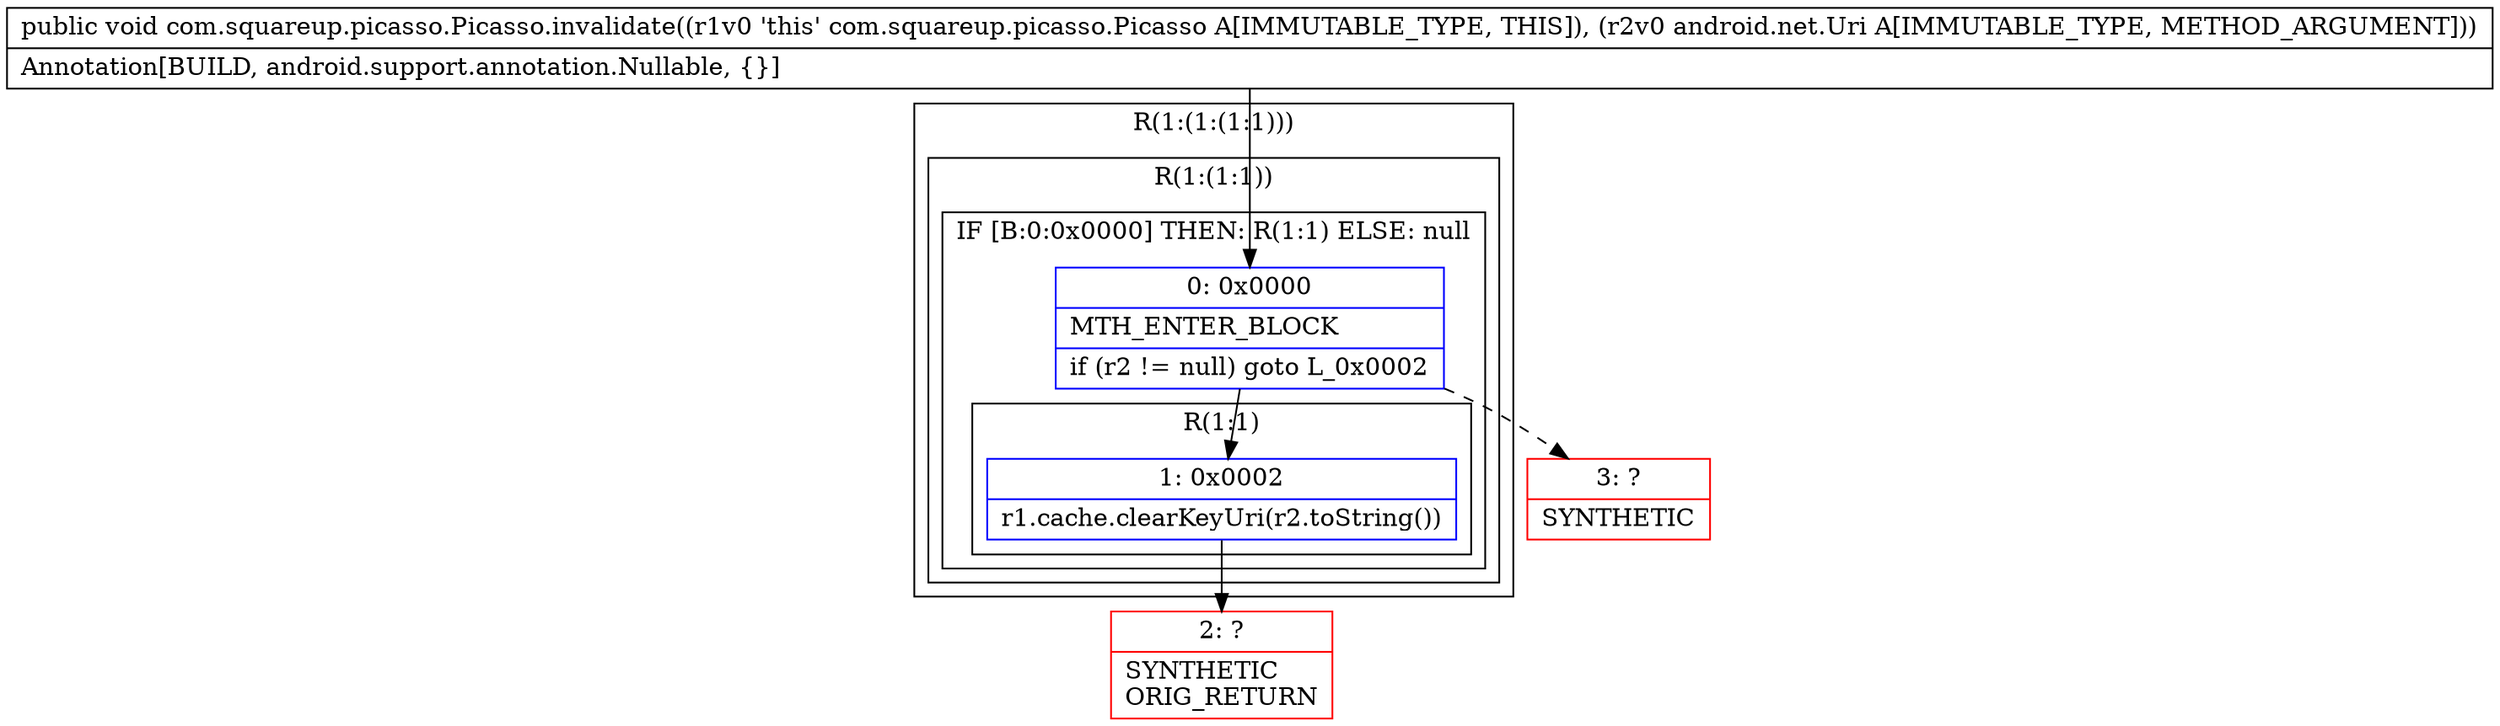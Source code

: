 digraph "CFG forcom.squareup.picasso.Picasso.invalidate(Landroid\/net\/Uri;)V" {
subgraph cluster_Region_926156248 {
label = "R(1:(1:(1:1)))";
node [shape=record,color=blue];
subgraph cluster_Region_2125652611 {
label = "R(1:(1:1))";
node [shape=record,color=blue];
subgraph cluster_IfRegion_914897629 {
label = "IF [B:0:0x0000] THEN: R(1:1) ELSE: null";
node [shape=record,color=blue];
Node_0 [shape=record,label="{0\:\ 0x0000|MTH_ENTER_BLOCK\l|if (r2 != null) goto L_0x0002\l}"];
subgraph cluster_Region_1708808834 {
label = "R(1:1)";
node [shape=record,color=blue];
Node_1 [shape=record,label="{1\:\ 0x0002|r1.cache.clearKeyUri(r2.toString())\l}"];
}
}
}
}
Node_2 [shape=record,color=red,label="{2\:\ ?|SYNTHETIC\lORIG_RETURN\l}"];
Node_3 [shape=record,color=red,label="{3\:\ ?|SYNTHETIC\l}"];
MethodNode[shape=record,label="{public void com.squareup.picasso.Picasso.invalidate((r1v0 'this' com.squareup.picasso.Picasso A[IMMUTABLE_TYPE, THIS]), (r2v0 android.net.Uri A[IMMUTABLE_TYPE, METHOD_ARGUMENT]))  | Annotation[BUILD, android.support.annotation.Nullable, \{\}]\l}"];
MethodNode -> Node_0;
Node_0 -> Node_1;
Node_0 -> Node_3[style=dashed];
Node_1 -> Node_2;
}

